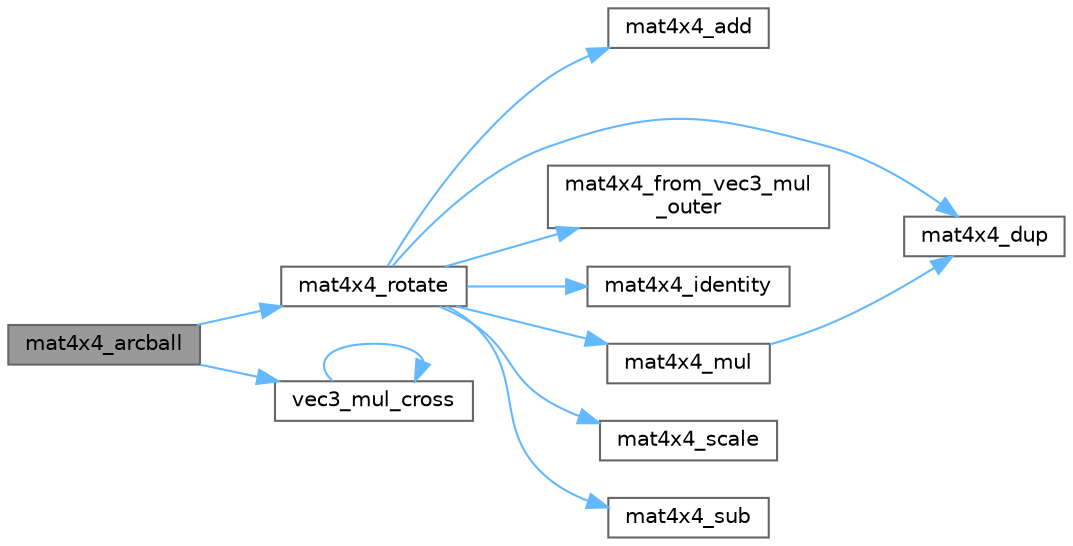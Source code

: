 digraph "mat4x4_arcball"
{
 // LATEX_PDF_SIZE
  bgcolor="transparent";
  edge [fontname=Helvetica,fontsize=10,labelfontname=Helvetica,labelfontsize=10];
  node [fontname=Helvetica,fontsize=10,shape=box,height=0.2,width=0.4];
  rankdir="LR";
  Node1 [id="Node000001",label="mat4x4_arcball",height=0.2,width=0.4,color="gray40", fillcolor="grey60", style="filled", fontcolor="black",tooltip=" "];
  Node1 -> Node2 [id="edge12_Node000001_Node000002",color="steelblue1",style="solid",tooltip=" "];
  Node2 [id="Node000002",label="mat4x4_rotate",height=0.2,width=0.4,color="grey40", fillcolor="white", style="filled",URL="$linmath_8h.html#aa8f51485d3a02adbc1b19d8f57c70182",tooltip=" "];
  Node2 -> Node3 [id="edge13_Node000002_Node000003",color="steelblue1",style="solid",tooltip=" "];
  Node3 [id="Node000003",label="mat4x4_add",height=0.2,width=0.4,color="grey40", fillcolor="white", style="filled",URL="$linmath_8h.html#ac37333aa8702d1458341ea784c5189be",tooltip=" "];
  Node2 -> Node4 [id="edge14_Node000002_Node000004",color="steelblue1",style="solid",tooltip=" "];
  Node4 [id="Node000004",label="mat4x4_dup",height=0.2,width=0.4,color="grey40", fillcolor="white", style="filled",URL="$linmath_8h.html#a61fdfe9ec0ea6783e549a9c98e86e75a",tooltip=" "];
  Node2 -> Node5 [id="edge15_Node000002_Node000005",color="steelblue1",style="solid",tooltip=" "];
  Node5 [id="Node000005",label="mat4x4_from_vec3_mul\l_outer",height=0.2,width=0.4,color="grey40", fillcolor="white", style="filled",URL="$linmath_8h.html#ab0d245df6150cca082a2f085741ba782",tooltip=" "];
  Node2 -> Node6 [id="edge16_Node000002_Node000006",color="steelblue1",style="solid",tooltip=" "];
  Node6 [id="Node000006",label="mat4x4_identity",height=0.2,width=0.4,color="grey40", fillcolor="white", style="filled",URL="$linmath_8h.html#aad0e22fd1665595210c79fb825273381",tooltip=" "];
  Node2 -> Node7 [id="edge17_Node000002_Node000007",color="steelblue1",style="solid",tooltip=" "];
  Node7 [id="Node000007",label="mat4x4_mul",height=0.2,width=0.4,color="grey40", fillcolor="white", style="filled",URL="$linmath_8h.html#a62186c7d2461116c23967d35cf437e00",tooltip=" "];
  Node7 -> Node4 [id="edge18_Node000007_Node000004",color="steelblue1",style="solid",tooltip=" "];
  Node2 -> Node8 [id="edge19_Node000002_Node000008",color="steelblue1",style="solid",tooltip=" "];
  Node8 [id="Node000008",label="mat4x4_scale",height=0.2,width=0.4,color="grey40", fillcolor="white", style="filled",URL="$linmath_8h.html#a06e3c8273a1d907a5431bc908302a199",tooltip=" "];
  Node2 -> Node9 [id="edge20_Node000002_Node000009",color="steelblue1",style="solid",tooltip=" "];
  Node9 [id="Node000009",label="mat4x4_sub",height=0.2,width=0.4,color="grey40", fillcolor="white", style="filled",URL="$linmath_8h.html#a96a717dba6fc7097c5f6483dd80be9ea",tooltip=" "];
  Node1 -> Node10 [id="edge21_Node000001_Node000010",color="steelblue1",style="solid",tooltip=" "];
  Node10 [id="Node000010",label="vec3_mul_cross",height=0.2,width=0.4,color="grey40", fillcolor="white", style="filled",URL="$linmath_8h.html#afd95d1931b51103bc155e67756e1ef29",tooltip=" "];
  Node10 -> Node10 [id="edge22_Node000010_Node000010",color="steelblue1",style="solid",tooltip=" "];
}
